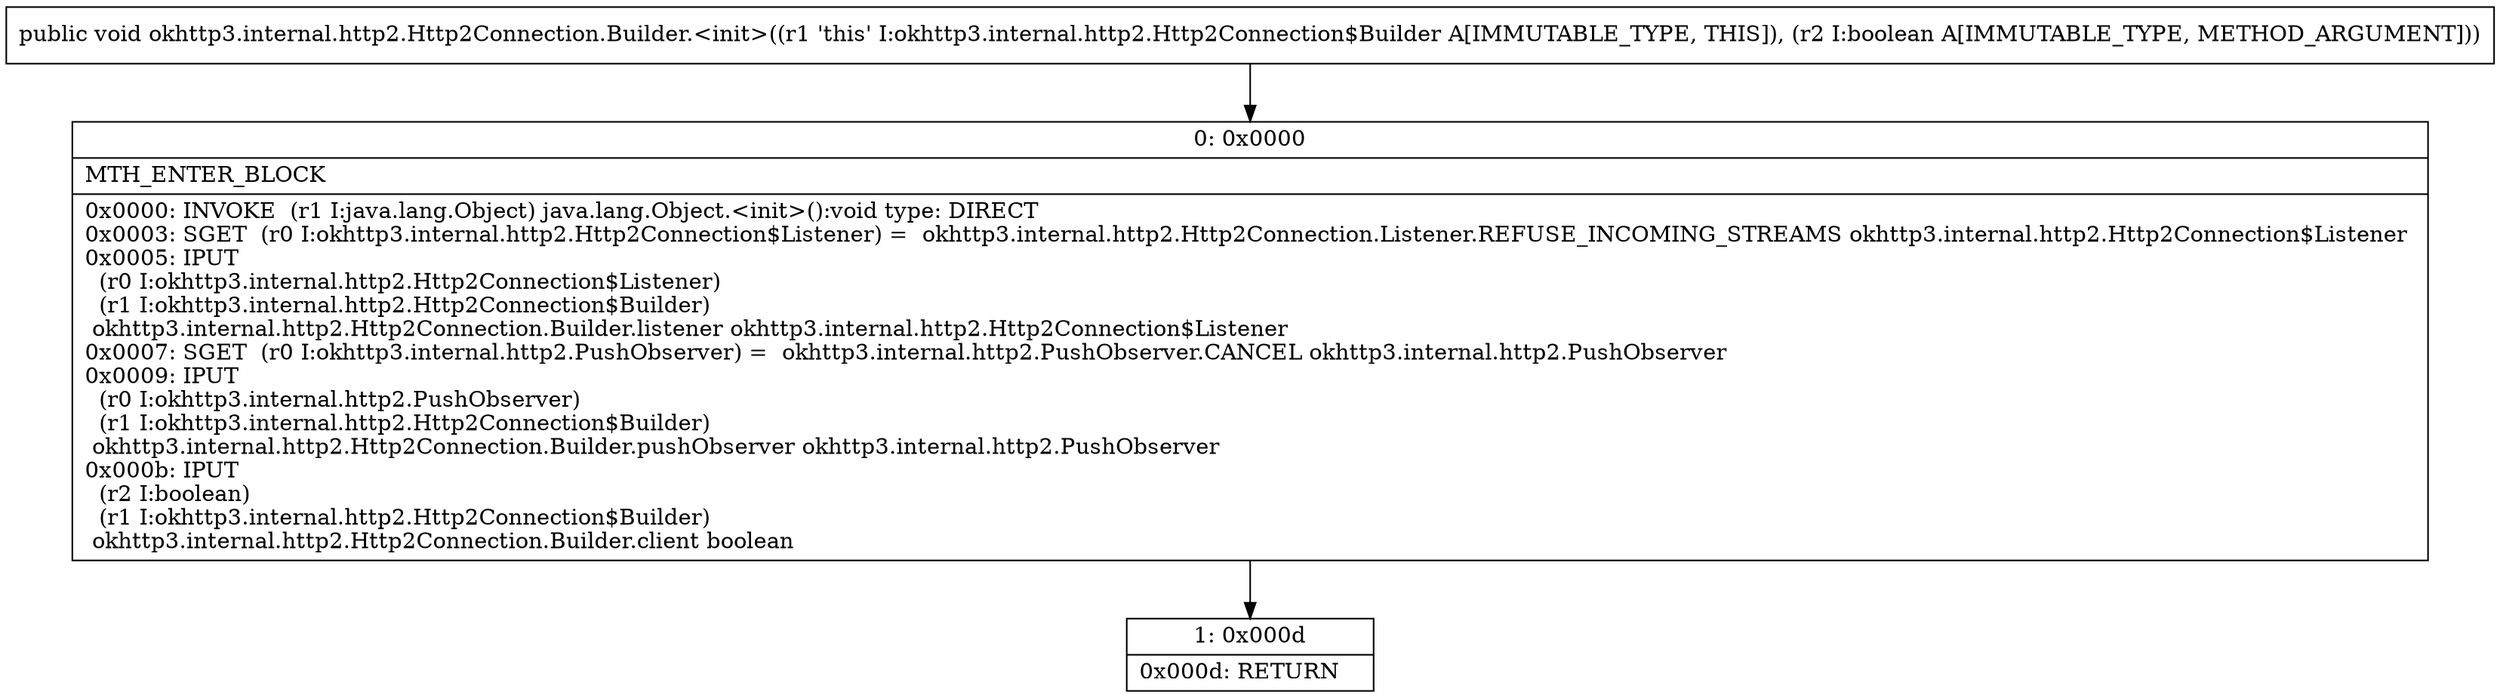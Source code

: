 digraph "CFG forokhttp3.internal.http2.Http2Connection.Builder.\<init\>(Z)V" {
Node_0 [shape=record,label="{0\:\ 0x0000|MTH_ENTER_BLOCK\l|0x0000: INVOKE  (r1 I:java.lang.Object) java.lang.Object.\<init\>():void type: DIRECT \l0x0003: SGET  (r0 I:okhttp3.internal.http2.Http2Connection$Listener) =  okhttp3.internal.http2.Http2Connection.Listener.REFUSE_INCOMING_STREAMS okhttp3.internal.http2.Http2Connection$Listener \l0x0005: IPUT  \l  (r0 I:okhttp3.internal.http2.Http2Connection$Listener)\l  (r1 I:okhttp3.internal.http2.Http2Connection$Builder)\l okhttp3.internal.http2.Http2Connection.Builder.listener okhttp3.internal.http2.Http2Connection$Listener \l0x0007: SGET  (r0 I:okhttp3.internal.http2.PushObserver) =  okhttp3.internal.http2.PushObserver.CANCEL okhttp3.internal.http2.PushObserver \l0x0009: IPUT  \l  (r0 I:okhttp3.internal.http2.PushObserver)\l  (r1 I:okhttp3.internal.http2.Http2Connection$Builder)\l okhttp3.internal.http2.Http2Connection.Builder.pushObserver okhttp3.internal.http2.PushObserver \l0x000b: IPUT  \l  (r2 I:boolean)\l  (r1 I:okhttp3.internal.http2.Http2Connection$Builder)\l okhttp3.internal.http2.Http2Connection.Builder.client boolean \l}"];
Node_1 [shape=record,label="{1\:\ 0x000d|0x000d: RETURN   \l}"];
MethodNode[shape=record,label="{public void okhttp3.internal.http2.Http2Connection.Builder.\<init\>((r1 'this' I:okhttp3.internal.http2.Http2Connection$Builder A[IMMUTABLE_TYPE, THIS]), (r2 I:boolean A[IMMUTABLE_TYPE, METHOD_ARGUMENT])) }"];
MethodNode -> Node_0;
Node_0 -> Node_1;
}

